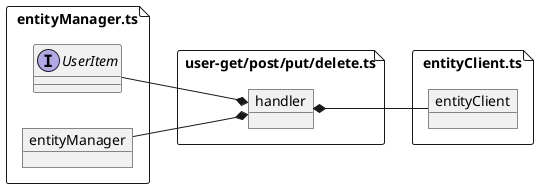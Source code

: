 @startuml crud

allowmixing

left to right direction

file "entityManager.ts" as entityManagerTs {
    interface UserItem
    object entityManager
}

file "entityClient.ts" as entitClientTs {
    object entityClient
}

file "user-get/post/put/delete.ts" as crudTs {
    object handler

    entityManager --* handler  
    UserItem --* handler 
    handler *-- entityClient
}

@enduml
